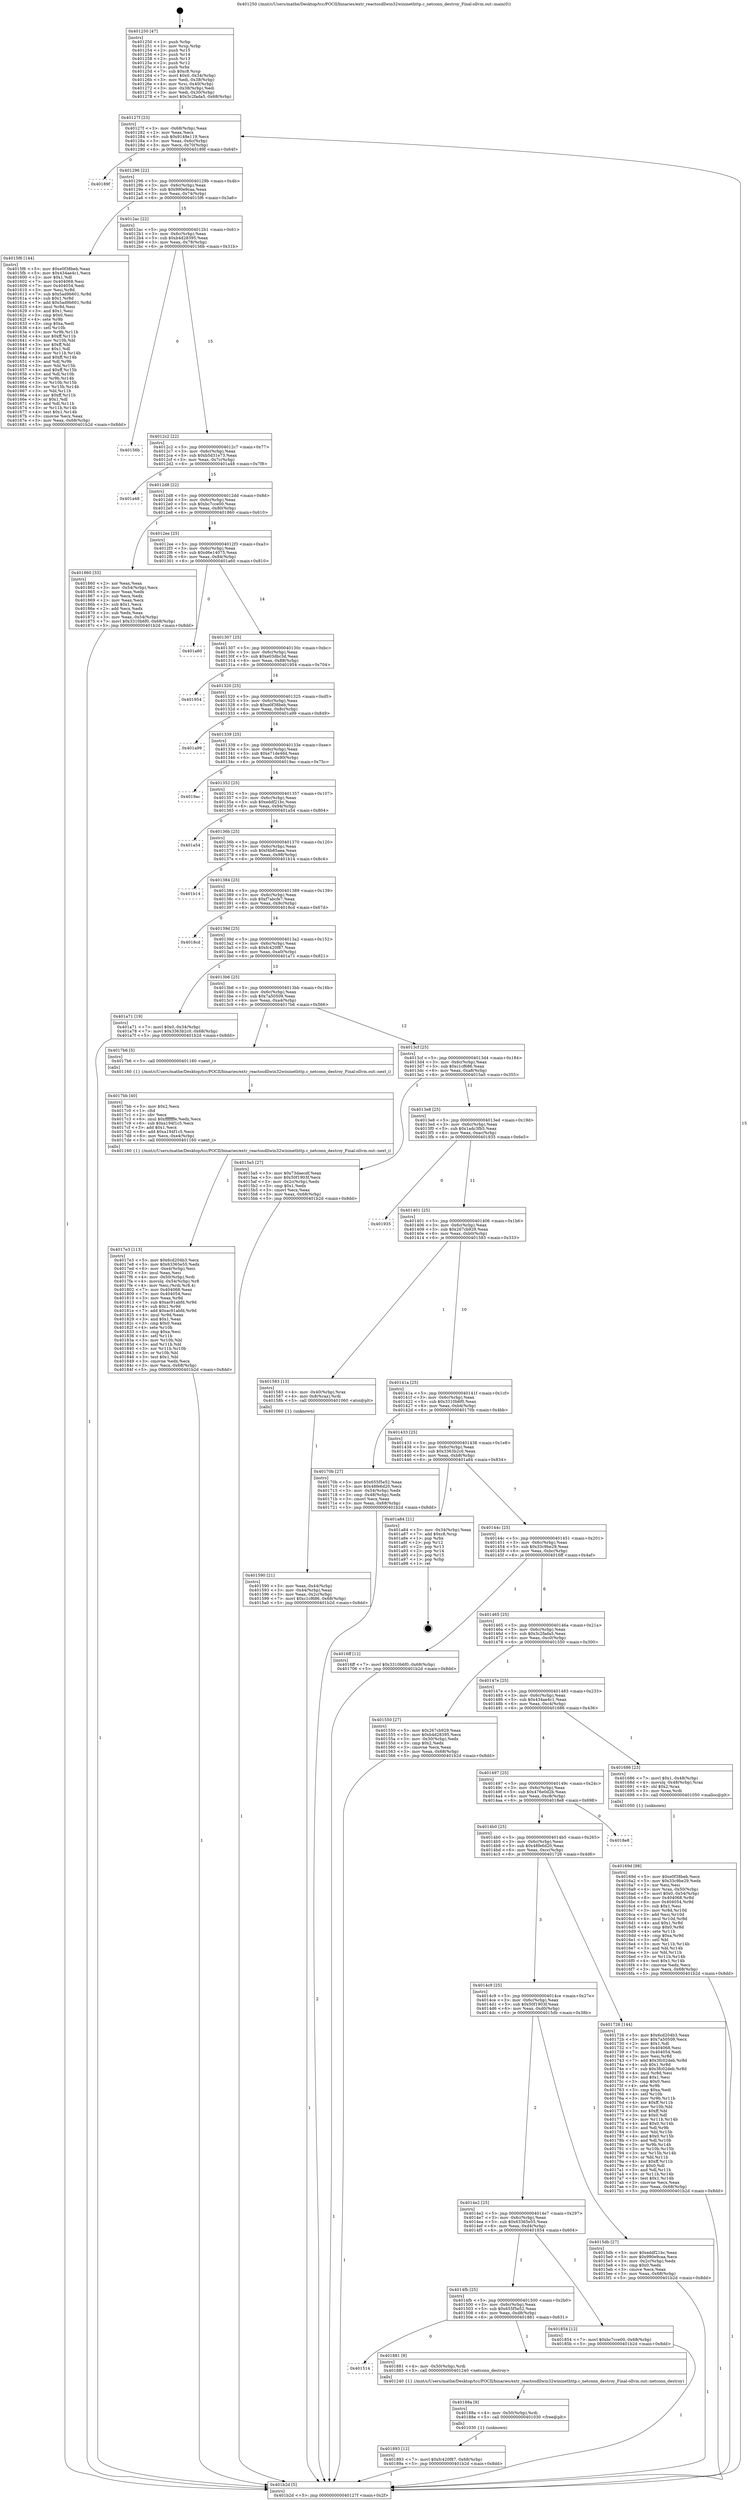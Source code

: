 digraph "0x401250" {
  label = "0x401250 (/mnt/c/Users/mathe/Desktop/tcc/POCII/binaries/extr_reactosdllwin32wininethttp.c_netconn_destroy_Final-ollvm.out::main(0))"
  labelloc = "t"
  node[shape=record]

  Entry [label="",width=0.3,height=0.3,shape=circle,fillcolor=black,style=filled]
  "0x40127f" [label="{
     0x40127f [23]\l
     | [instrs]\l
     &nbsp;&nbsp;0x40127f \<+3\>: mov -0x68(%rbp),%eax\l
     &nbsp;&nbsp;0x401282 \<+2\>: mov %eax,%ecx\l
     &nbsp;&nbsp;0x401284 \<+6\>: sub $0x9148e119,%ecx\l
     &nbsp;&nbsp;0x40128a \<+3\>: mov %eax,-0x6c(%rbp)\l
     &nbsp;&nbsp;0x40128d \<+3\>: mov %ecx,-0x70(%rbp)\l
     &nbsp;&nbsp;0x401290 \<+6\>: je 000000000040189f \<main+0x64f\>\l
  }"]
  "0x40189f" [label="{
     0x40189f\l
  }", style=dashed]
  "0x401296" [label="{
     0x401296 [22]\l
     | [instrs]\l
     &nbsp;&nbsp;0x401296 \<+5\>: jmp 000000000040129b \<main+0x4b\>\l
     &nbsp;&nbsp;0x40129b \<+3\>: mov -0x6c(%rbp),%eax\l
     &nbsp;&nbsp;0x40129e \<+5\>: sub $0x990e9caa,%eax\l
     &nbsp;&nbsp;0x4012a3 \<+3\>: mov %eax,-0x74(%rbp)\l
     &nbsp;&nbsp;0x4012a6 \<+6\>: je 00000000004015f6 \<main+0x3a6\>\l
  }"]
  Exit [label="",width=0.3,height=0.3,shape=circle,fillcolor=black,style=filled,peripheries=2]
  "0x4015f6" [label="{
     0x4015f6 [144]\l
     | [instrs]\l
     &nbsp;&nbsp;0x4015f6 \<+5\>: mov $0xe0f38beb,%eax\l
     &nbsp;&nbsp;0x4015fb \<+5\>: mov $0x434ae4c1,%ecx\l
     &nbsp;&nbsp;0x401600 \<+2\>: mov $0x1,%dl\l
     &nbsp;&nbsp;0x401602 \<+7\>: mov 0x404068,%esi\l
     &nbsp;&nbsp;0x401609 \<+7\>: mov 0x404054,%edi\l
     &nbsp;&nbsp;0x401610 \<+3\>: mov %esi,%r8d\l
     &nbsp;&nbsp;0x401613 \<+7\>: sub $0x5ad9b601,%r8d\l
     &nbsp;&nbsp;0x40161a \<+4\>: sub $0x1,%r8d\l
     &nbsp;&nbsp;0x40161e \<+7\>: add $0x5ad9b601,%r8d\l
     &nbsp;&nbsp;0x401625 \<+4\>: imul %r8d,%esi\l
     &nbsp;&nbsp;0x401629 \<+3\>: and $0x1,%esi\l
     &nbsp;&nbsp;0x40162c \<+3\>: cmp $0x0,%esi\l
     &nbsp;&nbsp;0x40162f \<+4\>: sete %r9b\l
     &nbsp;&nbsp;0x401633 \<+3\>: cmp $0xa,%edi\l
     &nbsp;&nbsp;0x401636 \<+4\>: setl %r10b\l
     &nbsp;&nbsp;0x40163a \<+3\>: mov %r9b,%r11b\l
     &nbsp;&nbsp;0x40163d \<+4\>: xor $0xff,%r11b\l
     &nbsp;&nbsp;0x401641 \<+3\>: mov %r10b,%bl\l
     &nbsp;&nbsp;0x401644 \<+3\>: xor $0xff,%bl\l
     &nbsp;&nbsp;0x401647 \<+3\>: xor $0x1,%dl\l
     &nbsp;&nbsp;0x40164a \<+3\>: mov %r11b,%r14b\l
     &nbsp;&nbsp;0x40164d \<+4\>: and $0xff,%r14b\l
     &nbsp;&nbsp;0x401651 \<+3\>: and %dl,%r9b\l
     &nbsp;&nbsp;0x401654 \<+3\>: mov %bl,%r15b\l
     &nbsp;&nbsp;0x401657 \<+4\>: and $0xff,%r15b\l
     &nbsp;&nbsp;0x40165b \<+3\>: and %dl,%r10b\l
     &nbsp;&nbsp;0x40165e \<+3\>: or %r9b,%r14b\l
     &nbsp;&nbsp;0x401661 \<+3\>: or %r10b,%r15b\l
     &nbsp;&nbsp;0x401664 \<+3\>: xor %r15b,%r14b\l
     &nbsp;&nbsp;0x401667 \<+3\>: or %bl,%r11b\l
     &nbsp;&nbsp;0x40166a \<+4\>: xor $0xff,%r11b\l
     &nbsp;&nbsp;0x40166e \<+3\>: or $0x1,%dl\l
     &nbsp;&nbsp;0x401671 \<+3\>: and %dl,%r11b\l
     &nbsp;&nbsp;0x401674 \<+3\>: or %r11b,%r14b\l
     &nbsp;&nbsp;0x401677 \<+4\>: test $0x1,%r14b\l
     &nbsp;&nbsp;0x40167b \<+3\>: cmovne %ecx,%eax\l
     &nbsp;&nbsp;0x40167e \<+3\>: mov %eax,-0x68(%rbp)\l
     &nbsp;&nbsp;0x401681 \<+5\>: jmp 0000000000401b2d \<main+0x8dd\>\l
  }"]
  "0x4012ac" [label="{
     0x4012ac [22]\l
     | [instrs]\l
     &nbsp;&nbsp;0x4012ac \<+5\>: jmp 00000000004012b1 \<main+0x61\>\l
     &nbsp;&nbsp;0x4012b1 \<+3\>: mov -0x6c(%rbp),%eax\l
     &nbsp;&nbsp;0x4012b4 \<+5\>: sub $0xb4d28395,%eax\l
     &nbsp;&nbsp;0x4012b9 \<+3\>: mov %eax,-0x78(%rbp)\l
     &nbsp;&nbsp;0x4012bc \<+6\>: je 000000000040156b \<main+0x31b\>\l
  }"]
  "0x401893" [label="{
     0x401893 [12]\l
     | [instrs]\l
     &nbsp;&nbsp;0x401893 \<+7\>: movl $0xfc420f87,-0x68(%rbp)\l
     &nbsp;&nbsp;0x40189a \<+5\>: jmp 0000000000401b2d \<main+0x8dd\>\l
  }"]
  "0x40156b" [label="{
     0x40156b\l
  }", style=dashed]
  "0x4012c2" [label="{
     0x4012c2 [22]\l
     | [instrs]\l
     &nbsp;&nbsp;0x4012c2 \<+5\>: jmp 00000000004012c7 \<main+0x77\>\l
     &nbsp;&nbsp;0x4012c7 \<+3\>: mov -0x6c(%rbp),%eax\l
     &nbsp;&nbsp;0x4012ca \<+5\>: sub $0xb5d31e73,%eax\l
     &nbsp;&nbsp;0x4012cf \<+3\>: mov %eax,-0x7c(%rbp)\l
     &nbsp;&nbsp;0x4012d2 \<+6\>: je 0000000000401a48 \<main+0x7f8\>\l
  }"]
  "0x40188a" [label="{
     0x40188a [9]\l
     | [instrs]\l
     &nbsp;&nbsp;0x40188a \<+4\>: mov -0x50(%rbp),%rdi\l
     &nbsp;&nbsp;0x40188e \<+5\>: call 0000000000401030 \<free@plt\>\l
     | [calls]\l
     &nbsp;&nbsp;0x401030 \{1\} (unknown)\l
  }"]
  "0x401a48" [label="{
     0x401a48\l
  }", style=dashed]
  "0x4012d8" [label="{
     0x4012d8 [22]\l
     | [instrs]\l
     &nbsp;&nbsp;0x4012d8 \<+5\>: jmp 00000000004012dd \<main+0x8d\>\l
     &nbsp;&nbsp;0x4012dd \<+3\>: mov -0x6c(%rbp),%eax\l
     &nbsp;&nbsp;0x4012e0 \<+5\>: sub $0xbc7cce00,%eax\l
     &nbsp;&nbsp;0x4012e5 \<+3\>: mov %eax,-0x80(%rbp)\l
     &nbsp;&nbsp;0x4012e8 \<+6\>: je 0000000000401860 \<main+0x610\>\l
  }"]
  "0x401514" [label="{
     0x401514\l
  }", style=dashed]
  "0x401860" [label="{
     0x401860 [33]\l
     | [instrs]\l
     &nbsp;&nbsp;0x401860 \<+2\>: xor %eax,%eax\l
     &nbsp;&nbsp;0x401862 \<+3\>: mov -0x54(%rbp),%ecx\l
     &nbsp;&nbsp;0x401865 \<+2\>: mov %eax,%edx\l
     &nbsp;&nbsp;0x401867 \<+2\>: sub %ecx,%edx\l
     &nbsp;&nbsp;0x401869 \<+2\>: mov %eax,%ecx\l
     &nbsp;&nbsp;0x40186b \<+3\>: sub $0x1,%ecx\l
     &nbsp;&nbsp;0x40186e \<+2\>: add %ecx,%edx\l
     &nbsp;&nbsp;0x401870 \<+2\>: sub %edx,%eax\l
     &nbsp;&nbsp;0x401872 \<+3\>: mov %eax,-0x54(%rbp)\l
     &nbsp;&nbsp;0x401875 \<+7\>: movl $0x3310b6f0,-0x68(%rbp)\l
     &nbsp;&nbsp;0x40187c \<+5\>: jmp 0000000000401b2d \<main+0x8dd\>\l
  }"]
  "0x4012ee" [label="{
     0x4012ee [25]\l
     | [instrs]\l
     &nbsp;&nbsp;0x4012ee \<+5\>: jmp 00000000004012f3 \<main+0xa3\>\l
     &nbsp;&nbsp;0x4012f3 \<+3\>: mov -0x6c(%rbp),%eax\l
     &nbsp;&nbsp;0x4012f6 \<+5\>: sub $0xd6e14075,%eax\l
     &nbsp;&nbsp;0x4012fb \<+6\>: mov %eax,-0x84(%rbp)\l
     &nbsp;&nbsp;0x401301 \<+6\>: je 0000000000401a60 \<main+0x810\>\l
  }"]
  "0x401881" [label="{
     0x401881 [9]\l
     | [instrs]\l
     &nbsp;&nbsp;0x401881 \<+4\>: mov -0x50(%rbp),%rdi\l
     &nbsp;&nbsp;0x401885 \<+5\>: call 0000000000401240 \<netconn_destroy\>\l
     | [calls]\l
     &nbsp;&nbsp;0x401240 \{1\} (/mnt/c/Users/mathe/Desktop/tcc/POCII/binaries/extr_reactosdllwin32wininethttp.c_netconn_destroy_Final-ollvm.out::netconn_destroy)\l
  }"]
  "0x401a60" [label="{
     0x401a60\l
  }", style=dashed]
  "0x401307" [label="{
     0x401307 [25]\l
     | [instrs]\l
     &nbsp;&nbsp;0x401307 \<+5\>: jmp 000000000040130c \<main+0xbc\>\l
     &nbsp;&nbsp;0x40130c \<+3\>: mov -0x6c(%rbp),%eax\l
     &nbsp;&nbsp;0x40130f \<+5\>: sub $0xe03dbc3d,%eax\l
     &nbsp;&nbsp;0x401314 \<+6\>: mov %eax,-0x88(%rbp)\l
     &nbsp;&nbsp;0x40131a \<+6\>: je 0000000000401954 \<main+0x704\>\l
  }"]
  "0x4014fb" [label="{
     0x4014fb [25]\l
     | [instrs]\l
     &nbsp;&nbsp;0x4014fb \<+5\>: jmp 0000000000401500 \<main+0x2b0\>\l
     &nbsp;&nbsp;0x401500 \<+3\>: mov -0x6c(%rbp),%eax\l
     &nbsp;&nbsp;0x401503 \<+5\>: sub $0x655f5e52,%eax\l
     &nbsp;&nbsp;0x401508 \<+6\>: mov %eax,-0xd8(%rbp)\l
     &nbsp;&nbsp;0x40150e \<+6\>: je 0000000000401881 \<main+0x631\>\l
  }"]
  "0x401954" [label="{
     0x401954\l
  }", style=dashed]
  "0x401320" [label="{
     0x401320 [25]\l
     | [instrs]\l
     &nbsp;&nbsp;0x401320 \<+5\>: jmp 0000000000401325 \<main+0xd5\>\l
     &nbsp;&nbsp;0x401325 \<+3\>: mov -0x6c(%rbp),%eax\l
     &nbsp;&nbsp;0x401328 \<+5\>: sub $0xe0f38beb,%eax\l
     &nbsp;&nbsp;0x40132d \<+6\>: mov %eax,-0x8c(%rbp)\l
     &nbsp;&nbsp;0x401333 \<+6\>: je 0000000000401a99 \<main+0x849\>\l
  }"]
  "0x401854" [label="{
     0x401854 [12]\l
     | [instrs]\l
     &nbsp;&nbsp;0x401854 \<+7\>: movl $0xbc7cce00,-0x68(%rbp)\l
     &nbsp;&nbsp;0x40185b \<+5\>: jmp 0000000000401b2d \<main+0x8dd\>\l
  }"]
  "0x401a99" [label="{
     0x401a99\l
  }", style=dashed]
  "0x401339" [label="{
     0x401339 [25]\l
     | [instrs]\l
     &nbsp;&nbsp;0x401339 \<+5\>: jmp 000000000040133e \<main+0xee\>\l
     &nbsp;&nbsp;0x40133e \<+3\>: mov -0x6c(%rbp),%eax\l
     &nbsp;&nbsp;0x401341 \<+5\>: sub $0xe71de46d,%eax\l
     &nbsp;&nbsp;0x401346 \<+6\>: mov %eax,-0x90(%rbp)\l
     &nbsp;&nbsp;0x40134c \<+6\>: je 00000000004019ac \<main+0x75c\>\l
  }"]
  "0x4017e3" [label="{
     0x4017e3 [113]\l
     | [instrs]\l
     &nbsp;&nbsp;0x4017e3 \<+5\>: mov $0x6cd204b3,%ecx\l
     &nbsp;&nbsp;0x4017e8 \<+5\>: mov $0x63365e55,%edx\l
     &nbsp;&nbsp;0x4017ed \<+6\>: mov -0xe4(%rbp),%esi\l
     &nbsp;&nbsp;0x4017f3 \<+3\>: imul %eax,%esi\l
     &nbsp;&nbsp;0x4017f6 \<+4\>: mov -0x50(%rbp),%rdi\l
     &nbsp;&nbsp;0x4017fa \<+4\>: movslq -0x54(%rbp),%r8\l
     &nbsp;&nbsp;0x4017fe \<+4\>: mov %esi,(%rdi,%r8,4)\l
     &nbsp;&nbsp;0x401802 \<+7\>: mov 0x404068,%eax\l
     &nbsp;&nbsp;0x401809 \<+7\>: mov 0x404054,%esi\l
     &nbsp;&nbsp;0x401810 \<+3\>: mov %eax,%r9d\l
     &nbsp;&nbsp;0x401813 \<+7\>: sub $0xac91abfd,%r9d\l
     &nbsp;&nbsp;0x40181a \<+4\>: sub $0x1,%r9d\l
     &nbsp;&nbsp;0x40181e \<+7\>: add $0xac91abfd,%r9d\l
     &nbsp;&nbsp;0x401825 \<+4\>: imul %r9d,%eax\l
     &nbsp;&nbsp;0x401829 \<+3\>: and $0x1,%eax\l
     &nbsp;&nbsp;0x40182c \<+3\>: cmp $0x0,%eax\l
     &nbsp;&nbsp;0x40182f \<+4\>: sete %r10b\l
     &nbsp;&nbsp;0x401833 \<+3\>: cmp $0xa,%esi\l
     &nbsp;&nbsp;0x401836 \<+4\>: setl %r11b\l
     &nbsp;&nbsp;0x40183a \<+3\>: mov %r10b,%bl\l
     &nbsp;&nbsp;0x40183d \<+3\>: and %r11b,%bl\l
     &nbsp;&nbsp;0x401840 \<+3\>: xor %r11b,%r10b\l
     &nbsp;&nbsp;0x401843 \<+3\>: or %r10b,%bl\l
     &nbsp;&nbsp;0x401846 \<+3\>: test $0x1,%bl\l
     &nbsp;&nbsp;0x401849 \<+3\>: cmovne %edx,%ecx\l
     &nbsp;&nbsp;0x40184c \<+3\>: mov %ecx,-0x68(%rbp)\l
     &nbsp;&nbsp;0x40184f \<+5\>: jmp 0000000000401b2d \<main+0x8dd\>\l
  }"]
  "0x4019ac" [label="{
     0x4019ac\l
  }", style=dashed]
  "0x401352" [label="{
     0x401352 [25]\l
     | [instrs]\l
     &nbsp;&nbsp;0x401352 \<+5\>: jmp 0000000000401357 \<main+0x107\>\l
     &nbsp;&nbsp;0x401357 \<+3\>: mov -0x6c(%rbp),%eax\l
     &nbsp;&nbsp;0x40135a \<+5\>: sub $0xeddf21bc,%eax\l
     &nbsp;&nbsp;0x40135f \<+6\>: mov %eax,-0x94(%rbp)\l
     &nbsp;&nbsp;0x401365 \<+6\>: je 0000000000401a54 \<main+0x804\>\l
  }"]
  "0x4017bb" [label="{
     0x4017bb [40]\l
     | [instrs]\l
     &nbsp;&nbsp;0x4017bb \<+5\>: mov $0x2,%ecx\l
     &nbsp;&nbsp;0x4017c0 \<+1\>: cltd\l
     &nbsp;&nbsp;0x4017c1 \<+2\>: idiv %ecx\l
     &nbsp;&nbsp;0x4017c3 \<+6\>: imul $0xfffffffe,%edx,%ecx\l
     &nbsp;&nbsp;0x4017c9 \<+6\>: sub $0xa194f1c5,%ecx\l
     &nbsp;&nbsp;0x4017cf \<+3\>: add $0x1,%ecx\l
     &nbsp;&nbsp;0x4017d2 \<+6\>: add $0xa194f1c5,%ecx\l
     &nbsp;&nbsp;0x4017d8 \<+6\>: mov %ecx,-0xe4(%rbp)\l
     &nbsp;&nbsp;0x4017de \<+5\>: call 0000000000401160 \<next_i\>\l
     | [calls]\l
     &nbsp;&nbsp;0x401160 \{1\} (/mnt/c/Users/mathe/Desktop/tcc/POCII/binaries/extr_reactosdllwin32wininethttp.c_netconn_destroy_Final-ollvm.out::next_i)\l
  }"]
  "0x401a54" [label="{
     0x401a54\l
  }", style=dashed]
  "0x40136b" [label="{
     0x40136b [25]\l
     | [instrs]\l
     &nbsp;&nbsp;0x40136b \<+5\>: jmp 0000000000401370 \<main+0x120\>\l
     &nbsp;&nbsp;0x401370 \<+3\>: mov -0x6c(%rbp),%eax\l
     &nbsp;&nbsp;0x401373 \<+5\>: sub $0xf4b85aea,%eax\l
     &nbsp;&nbsp;0x401378 \<+6\>: mov %eax,-0x98(%rbp)\l
     &nbsp;&nbsp;0x40137e \<+6\>: je 0000000000401b14 \<main+0x8c4\>\l
  }"]
  "0x40169d" [label="{
     0x40169d [98]\l
     | [instrs]\l
     &nbsp;&nbsp;0x40169d \<+5\>: mov $0xe0f38beb,%ecx\l
     &nbsp;&nbsp;0x4016a2 \<+5\>: mov $0x33c9be29,%edx\l
     &nbsp;&nbsp;0x4016a7 \<+2\>: xor %esi,%esi\l
     &nbsp;&nbsp;0x4016a9 \<+4\>: mov %rax,-0x50(%rbp)\l
     &nbsp;&nbsp;0x4016ad \<+7\>: movl $0x0,-0x54(%rbp)\l
     &nbsp;&nbsp;0x4016b4 \<+8\>: mov 0x404068,%r8d\l
     &nbsp;&nbsp;0x4016bc \<+8\>: mov 0x404054,%r9d\l
     &nbsp;&nbsp;0x4016c4 \<+3\>: sub $0x1,%esi\l
     &nbsp;&nbsp;0x4016c7 \<+3\>: mov %r8d,%r10d\l
     &nbsp;&nbsp;0x4016ca \<+3\>: add %esi,%r10d\l
     &nbsp;&nbsp;0x4016cd \<+4\>: imul %r10d,%r8d\l
     &nbsp;&nbsp;0x4016d1 \<+4\>: and $0x1,%r8d\l
     &nbsp;&nbsp;0x4016d5 \<+4\>: cmp $0x0,%r8d\l
     &nbsp;&nbsp;0x4016d9 \<+4\>: sete %r11b\l
     &nbsp;&nbsp;0x4016dd \<+4\>: cmp $0xa,%r9d\l
     &nbsp;&nbsp;0x4016e1 \<+3\>: setl %bl\l
     &nbsp;&nbsp;0x4016e4 \<+3\>: mov %r11b,%r14b\l
     &nbsp;&nbsp;0x4016e7 \<+3\>: and %bl,%r14b\l
     &nbsp;&nbsp;0x4016ea \<+3\>: xor %bl,%r11b\l
     &nbsp;&nbsp;0x4016ed \<+3\>: or %r11b,%r14b\l
     &nbsp;&nbsp;0x4016f0 \<+4\>: test $0x1,%r14b\l
     &nbsp;&nbsp;0x4016f4 \<+3\>: cmovne %edx,%ecx\l
     &nbsp;&nbsp;0x4016f7 \<+3\>: mov %ecx,-0x68(%rbp)\l
     &nbsp;&nbsp;0x4016fa \<+5\>: jmp 0000000000401b2d \<main+0x8dd\>\l
  }"]
  "0x401b14" [label="{
     0x401b14\l
  }", style=dashed]
  "0x401384" [label="{
     0x401384 [25]\l
     | [instrs]\l
     &nbsp;&nbsp;0x401384 \<+5\>: jmp 0000000000401389 \<main+0x139\>\l
     &nbsp;&nbsp;0x401389 \<+3\>: mov -0x6c(%rbp),%eax\l
     &nbsp;&nbsp;0x40138c \<+5\>: sub $0xf7abcfe7,%eax\l
     &nbsp;&nbsp;0x401391 \<+6\>: mov %eax,-0x9c(%rbp)\l
     &nbsp;&nbsp;0x401397 \<+6\>: je 00000000004018cd \<main+0x67d\>\l
  }"]
  "0x4014e2" [label="{
     0x4014e2 [25]\l
     | [instrs]\l
     &nbsp;&nbsp;0x4014e2 \<+5\>: jmp 00000000004014e7 \<main+0x297\>\l
     &nbsp;&nbsp;0x4014e7 \<+3\>: mov -0x6c(%rbp),%eax\l
     &nbsp;&nbsp;0x4014ea \<+5\>: sub $0x63365e55,%eax\l
     &nbsp;&nbsp;0x4014ef \<+6\>: mov %eax,-0xd4(%rbp)\l
     &nbsp;&nbsp;0x4014f5 \<+6\>: je 0000000000401854 \<main+0x604\>\l
  }"]
  "0x4018cd" [label="{
     0x4018cd\l
  }", style=dashed]
  "0x40139d" [label="{
     0x40139d [25]\l
     | [instrs]\l
     &nbsp;&nbsp;0x40139d \<+5\>: jmp 00000000004013a2 \<main+0x152\>\l
     &nbsp;&nbsp;0x4013a2 \<+3\>: mov -0x6c(%rbp),%eax\l
     &nbsp;&nbsp;0x4013a5 \<+5\>: sub $0xfc420f87,%eax\l
     &nbsp;&nbsp;0x4013aa \<+6\>: mov %eax,-0xa0(%rbp)\l
     &nbsp;&nbsp;0x4013b0 \<+6\>: je 0000000000401a71 \<main+0x821\>\l
  }"]
  "0x4015db" [label="{
     0x4015db [27]\l
     | [instrs]\l
     &nbsp;&nbsp;0x4015db \<+5\>: mov $0xeddf21bc,%eax\l
     &nbsp;&nbsp;0x4015e0 \<+5\>: mov $0x990e9caa,%ecx\l
     &nbsp;&nbsp;0x4015e5 \<+3\>: mov -0x2c(%rbp),%edx\l
     &nbsp;&nbsp;0x4015e8 \<+3\>: cmp $0x0,%edx\l
     &nbsp;&nbsp;0x4015eb \<+3\>: cmove %ecx,%eax\l
     &nbsp;&nbsp;0x4015ee \<+3\>: mov %eax,-0x68(%rbp)\l
     &nbsp;&nbsp;0x4015f1 \<+5\>: jmp 0000000000401b2d \<main+0x8dd\>\l
  }"]
  "0x401a71" [label="{
     0x401a71 [19]\l
     | [instrs]\l
     &nbsp;&nbsp;0x401a71 \<+7\>: movl $0x0,-0x34(%rbp)\l
     &nbsp;&nbsp;0x401a78 \<+7\>: movl $0x3363b2c0,-0x68(%rbp)\l
     &nbsp;&nbsp;0x401a7f \<+5\>: jmp 0000000000401b2d \<main+0x8dd\>\l
  }"]
  "0x4013b6" [label="{
     0x4013b6 [25]\l
     | [instrs]\l
     &nbsp;&nbsp;0x4013b6 \<+5\>: jmp 00000000004013bb \<main+0x16b\>\l
     &nbsp;&nbsp;0x4013bb \<+3\>: mov -0x6c(%rbp),%eax\l
     &nbsp;&nbsp;0x4013be \<+5\>: sub $0x7a50509,%eax\l
     &nbsp;&nbsp;0x4013c3 \<+6\>: mov %eax,-0xa4(%rbp)\l
     &nbsp;&nbsp;0x4013c9 \<+6\>: je 00000000004017b6 \<main+0x566\>\l
  }"]
  "0x4014c9" [label="{
     0x4014c9 [25]\l
     | [instrs]\l
     &nbsp;&nbsp;0x4014c9 \<+5\>: jmp 00000000004014ce \<main+0x27e\>\l
     &nbsp;&nbsp;0x4014ce \<+3\>: mov -0x6c(%rbp),%eax\l
     &nbsp;&nbsp;0x4014d1 \<+5\>: sub $0x50f1903f,%eax\l
     &nbsp;&nbsp;0x4014d6 \<+6\>: mov %eax,-0xd0(%rbp)\l
     &nbsp;&nbsp;0x4014dc \<+6\>: je 00000000004015db \<main+0x38b\>\l
  }"]
  "0x4017b6" [label="{
     0x4017b6 [5]\l
     | [instrs]\l
     &nbsp;&nbsp;0x4017b6 \<+5\>: call 0000000000401160 \<next_i\>\l
     | [calls]\l
     &nbsp;&nbsp;0x401160 \{1\} (/mnt/c/Users/mathe/Desktop/tcc/POCII/binaries/extr_reactosdllwin32wininethttp.c_netconn_destroy_Final-ollvm.out::next_i)\l
  }"]
  "0x4013cf" [label="{
     0x4013cf [25]\l
     | [instrs]\l
     &nbsp;&nbsp;0x4013cf \<+5\>: jmp 00000000004013d4 \<main+0x184\>\l
     &nbsp;&nbsp;0x4013d4 \<+3\>: mov -0x6c(%rbp),%eax\l
     &nbsp;&nbsp;0x4013d7 \<+5\>: sub $0xc1cf686,%eax\l
     &nbsp;&nbsp;0x4013dc \<+6\>: mov %eax,-0xa8(%rbp)\l
     &nbsp;&nbsp;0x4013e2 \<+6\>: je 00000000004015a5 \<main+0x355\>\l
  }"]
  "0x401726" [label="{
     0x401726 [144]\l
     | [instrs]\l
     &nbsp;&nbsp;0x401726 \<+5\>: mov $0x6cd204b3,%eax\l
     &nbsp;&nbsp;0x40172b \<+5\>: mov $0x7a50509,%ecx\l
     &nbsp;&nbsp;0x401730 \<+2\>: mov $0x1,%dl\l
     &nbsp;&nbsp;0x401732 \<+7\>: mov 0x404068,%esi\l
     &nbsp;&nbsp;0x401739 \<+7\>: mov 0x404054,%edi\l
     &nbsp;&nbsp;0x401740 \<+3\>: mov %esi,%r8d\l
     &nbsp;&nbsp;0x401743 \<+7\>: add $0x3fc02deb,%r8d\l
     &nbsp;&nbsp;0x40174a \<+4\>: sub $0x1,%r8d\l
     &nbsp;&nbsp;0x40174e \<+7\>: sub $0x3fc02deb,%r8d\l
     &nbsp;&nbsp;0x401755 \<+4\>: imul %r8d,%esi\l
     &nbsp;&nbsp;0x401759 \<+3\>: and $0x1,%esi\l
     &nbsp;&nbsp;0x40175c \<+3\>: cmp $0x0,%esi\l
     &nbsp;&nbsp;0x40175f \<+4\>: sete %r9b\l
     &nbsp;&nbsp;0x401763 \<+3\>: cmp $0xa,%edi\l
     &nbsp;&nbsp;0x401766 \<+4\>: setl %r10b\l
     &nbsp;&nbsp;0x40176a \<+3\>: mov %r9b,%r11b\l
     &nbsp;&nbsp;0x40176d \<+4\>: xor $0xff,%r11b\l
     &nbsp;&nbsp;0x401771 \<+3\>: mov %r10b,%bl\l
     &nbsp;&nbsp;0x401774 \<+3\>: xor $0xff,%bl\l
     &nbsp;&nbsp;0x401777 \<+3\>: xor $0x0,%dl\l
     &nbsp;&nbsp;0x40177a \<+3\>: mov %r11b,%r14b\l
     &nbsp;&nbsp;0x40177d \<+4\>: and $0x0,%r14b\l
     &nbsp;&nbsp;0x401781 \<+3\>: and %dl,%r9b\l
     &nbsp;&nbsp;0x401784 \<+3\>: mov %bl,%r15b\l
     &nbsp;&nbsp;0x401787 \<+4\>: and $0x0,%r15b\l
     &nbsp;&nbsp;0x40178b \<+3\>: and %dl,%r10b\l
     &nbsp;&nbsp;0x40178e \<+3\>: or %r9b,%r14b\l
     &nbsp;&nbsp;0x401791 \<+3\>: or %r10b,%r15b\l
     &nbsp;&nbsp;0x401794 \<+3\>: xor %r15b,%r14b\l
     &nbsp;&nbsp;0x401797 \<+3\>: or %bl,%r11b\l
     &nbsp;&nbsp;0x40179a \<+4\>: xor $0xff,%r11b\l
     &nbsp;&nbsp;0x40179e \<+3\>: or $0x0,%dl\l
     &nbsp;&nbsp;0x4017a1 \<+3\>: and %dl,%r11b\l
     &nbsp;&nbsp;0x4017a4 \<+3\>: or %r11b,%r14b\l
     &nbsp;&nbsp;0x4017a7 \<+4\>: test $0x1,%r14b\l
     &nbsp;&nbsp;0x4017ab \<+3\>: cmovne %ecx,%eax\l
     &nbsp;&nbsp;0x4017ae \<+3\>: mov %eax,-0x68(%rbp)\l
     &nbsp;&nbsp;0x4017b1 \<+5\>: jmp 0000000000401b2d \<main+0x8dd\>\l
  }"]
  "0x4015a5" [label="{
     0x4015a5 [27]\l
     | [instrs]\l
     &nbsp;&nbsp;0x4015a5 \<+5\>: mov $0x73daecdf,%eax\l
     &nbsp;&nbsp;0x4015aa \<+5\>: mov $0x50f1903f,%ecx\l
     &nbsp;&nbsp;0x4015af \<+3\>: mov -0x2c(%rbp),%edx\l
     &nbsp;&nbsp;0x4015b2 \<+3\>: cmp $0x1,%edx\l
     &nbsp;&nbsp;0x4015b5 \<+3\>: cmovl %ecx,%eax\l
     &nbsp;&nbsp;0x4015b8 \<+3\>: mov %eax,-0x68(%rbp)\l
     &nbsp;&nbsp;0x4015bb \<+5\>: jmp 0000000000401b2d \<main+0x8dd\>\l
  }"]
  "0x4013e8" [label="{
     0x4013e8 [25]\l
     | [instrs]\l
     &nbsp;&nbsp;0x4013e8 \<+5\>: jmp 00000000004013ed \<main+0x19d\>\l
     &nbsp;&nbsp;0x4013ed \<+3\>: mov -0x6c(%rbp),%eax\l
     &nbsp;&nbsp;0x4013f0 \<+5\>: sub $0x1adc3fb5,%eax\l
     &nbsp;&nbsp;0x4013f5 \<+6\>: mov %eax,-0xac(%rbp)\l
     &nbsp;&nbsp;0x4013fb \<+6\>: je 0000000000401935 \<main+0x6e5\>\l
  }"]
  "0x4014b0" [label="{
     0x4014b0 [25]\l
     | [instrs]\l
     &nbsp;&nbsp;0x4014b0 \<+5\>: jmp 00000000004014b5 \<main+0x265\>\l
     &nbsp;&nbsp;0x4014b5 \<+3\>: mov -0x6c(%rbp),%eax\l
     &nbsp;&nbsp;0x4014b8 \<+5\>: sub $0x48fe6d20,%eax\l
     &nbsp;&nbsp;0x4014bd \<+6\>: mov %eax,-0xcc(%rbp)\l
     &nbsp;&nbsp;0x4014c3 \<+6\>: je 0000000000401726 \<main+0x4d6\>\l
  }"]
  "0x401935" [label="{
     0x401935\l
  }", style=dashed]
  "0x401401" [label="{
     0x401401 [25]\l
     | [instrs]\l
     &nbsp;&nbsp;0x401401 \<+5\>: jmp 0000000000401406 \<main+0x1b6\>\l
     &nbsp;&nbsp;0x401406 \<+3\>: mov -0x6c(%rbp),%eax\l
     &nbsp;&nbsp;0x401409 \<+5\>: sub $0x267cb929,%eax\l
     &nbsp;&nbsp;0x40140e \<+6\>: mov %eax,-0xb0(%rbp)\l
     &nbsp;&nbsp;0x401414 \<+6\>: je 0000000000401583 \<main+0x333\>\l
  }"]
  "0x4018e8" [label="{
     0x4018e8\l
  }", style=dashed]
  "0x401583" [label="{
     0x401583 [13]\l
     | [instrs]\l
     &nbsp;&nbsp;0x401583 \<+4\>: mov -0x40(%rbp),%rax\l
     &nbsp;&nbsp;0x401587 \<+4\>: mov 0x8(%rax),%rdi\l
     &nbsp;&nbsp;0x40158b \<+5\>: call 0000000000401060 \<atoi@plt\>\l
     | [calls]\l
     &nbsp;&nbsp;0x401060 \{1\} (unknown)\l
  }"]
  "0x40141a" [label="{
     0x40141a [25]\l
     | [instrs]\l
     &nbsp;&nbsp;0x40141a \<+5\>: jmp 000000000040141f \<main+0x1cf\>\l
     &nbsp;&nbsp;0x40141f \<+3\>: mov -0x6c(%rbp),%eax\l
     &nbsp;&nbsp;0x401422 \<+5\>: sub $0x3310b6f0,%eax\l
     &nbsp;&nbsp;0x401427 \<+6\>: mov %eax,-0xb4(%rbp)\l
     &nbsp;&nbsp;0x40142d \<+6\>: je 000000000040170b \<main+0x4bb\>\l
  }"]
  "0x401497" [label="{
     0x401497 [25]\l
     | [instrs]\l
     &nbsp;&nbsp;0x401497 \<+5\>: jmp 000000000040149c \<main+0x24c\>\l
     &nbsp;&nbsp;0x40149c \<+3\>: mov -0x6c(%rbp),%eax\l
     &nbsp;&nbsp;0x40149f \<+5\>: sub $0x476e0d2b,%eax\l
     &nbsp;&nbsp;0x4014a4 \<+6\>: mov %eax,-0xc8(%rbp)\l
     &nbsp;&nbsp;0x4014aa \<+6\>: je 00000000004018e8 \<main+0x698\>\l
  }"]
  "0x40170b" [label="{
     0x40170b [27]\l
     | [instrs]\l
     &nbsp;&nbsp;0x40170b \<+5\>: mov $0x655f5e52,%eax\l
     &nbsp;&nbsp;0x401710 \<+5\>: mov $0x48fe6d20,%ecx\l
     &nbsp;&nbsp;0x401715 \<+3\>: mov -0x54(%rbp),%edx\l
     &nbsp;&nbsp;0x401718 \<+3\>: cmp -0x48(%rbp),%edx\l
     &nbsp;&nbsp;0x40171b \<+3\>: cmovl %ecx,%eax\l
     &nbsp;&nbsp;0x40171e \<+3\>: mov %eax,-0x68(%rbp)\l
     &nbsp;&nbsp;0x401721 \<+5\>: jmp 0000000000401b2d \<main+0x8dd\>\l
  }"]
  "0x401433" [label="{
     0x401433 [25]\l
     | [instrs]\l
     &nbsp;&nbsp;0x401433 \<+5\>: jmp 0000000000401438 \<main+0x1e8\>\l
     &nbsp;&nbsp;0x401438 \<+3\>: mov -0x6c(%rbp),%eax\l
     &nbsp;&nbsp;0x40143b \<+5\>: sub $0x3363b2c0,%eax\l
     &nbsp;&nbsp;0x401440 \<+6\>: mov %eax,-0xb8(%rbp)\l
     &nbsp;&nbsp;0x401446 \<+6\>: je 0000000000401a84 \<main+0x834\>\l
  }"]
  "0x401686" [label="{
     0x401686 [23]\l
     | [instrs]\l
     &nbsp;&nbsp;0x401686 \<+7\>: movl $0x1,-0x48(%rbp)\l
     &nbsp;&nbsp;0x40168d \<+4\>: movslq -0x48(%rbp),%rax\l
     &nbsp;&nbsp;0x401691 \<+4\>: shl $0x2,%rax\l
     &nbsp;&nbsp;0x401695 \<+3\>: mov %rax,%rdi\l
     &nbsp;&nbsp;0x401698 \<+5\>: call 0000000000401050 \<malloc@plt\>\l
     | [calls]\l
     &nbsp;&nbsp;0x401050 \{1\} (unknown)\l
  }"]
  "0x401a84" [label="{
     0x401a84 [21]\l
     | [instrs]\l
     &nbsp;&nbsp;0x401a84 \<+3\>: mov -0x34(%rbp),%eax\l
     &nbsp;&nbsp;0x401a87 \<+7\>: add $0xc8,%rsp\l
     &nbsp;&nbsp;0x401a8e \<+1\>: pop %rbx\l
     &nbsp;&nbsp;0x401a8f \<+2\>: pop %r12\l
     &nbsp;&nbsp;0x401a91 \<+2\>: pop %r13\l
     &nbsp;&nbsp;0x401a93 \<+2\>: pop %r14\l
     &nbsp;&nbsp;0x401a95 \<+2\>: pop %r15\l
     &nbsp;&nbsp;0x401a97 \<+1\>: pop %rbp\l
     &nbsp;&nbsp;0x401a98 \<+1\>: ret\l
  }"]
  "0x40144c" [label="{
     0x40144c [25]\l
     | [instrs]\l
     &nbsp;&nbsp;0x40144c \<+5\>: jmp 0000000000401451 \<main+0x201\>\l
     &nbsp;&nbsp;0x401451 \<+3\>: mov -0x6c(%rbp),%eax\l
     &nbsp;&nbsp;0x401454 \<+5\>: sub $0x33c9be29,%eax\l
     &nbsp;&nbsp;0x401459 \<+6\>: mov %eax,-0xbc(%rbp)\l
     &nbsp;&nbsp;0x40145f \<+6\>: je 00000000004016ff \<main+0x4af\>\l
  }"]
  "0x401590" [label="{
     0x401590 [21]\l
     | [instrs]\l
     &nbsp;&nbsp;0x401590 \<+3\>: mov %eax,-0x44(%rbp)\l
     &nbsp;&nbsp;0x401593 \<+3\>: mov -0x44(%rbp),%eax\l
     &nbsp;&nbsp;0x401596 \<+3\>: mov %eax,-0x2c(%rbp)\l
     &nbsp;&nbsp;0x401599 \<+7\>: movl $0xc1cf686,-0x68(%rbp)\l
     &nbsp;&nbsp;0x4015a0 \<+5\>: jmp 0000000000401b2d \<main+0x8dd\>\l
  }"]
  "0x4016ff" [label="{
     0x4016ff [12]\l
     | [instrs]\l
     &nbsp;&nbsp;0x4016ff \<+7\>: movl $0x3310b6f0,-0x68(%rbp)\l
     &nbsp;&nbsp;0x401706 \<+5\>: jmp 0000000000401b2d \<main+0x8dd\>\l
  }"]
  "0x401465" [label="{
     0x401465 [25]\l
     | [instrs]\l
     &nbsp;&nbsp;0x401465 \<+5\>: jmp 000000000040146a \<main+0x21a\>\l
     &nbsp;&nbsp;0x40146a \<+3\>: mov -0x6c(%rbp),%eax\l
     &nbsp;&nbsp;0x40146d \<+5\>: sub $0x3c2fada5,%eax\l
     &nbsp;&nbsp;0x401472 \<+6\>: mov %eax,-0xc0(%rbp)\l
     &nbsp;&nbsp;0x401478 \<+6\>: je 0000000000401550 \<main+0x300\>\l
  }"]
  "0x401250" [label="{
     0x401250 [47]\l
     | [instrs]\l
     &nbsp;&nbsp;0x401250 \<+1\>: push %rbp\l
     &nbsp;&nbsp;0x401251 \<+3\>: mov %rsp,%rbp\l
     &nbsp;&nbsp;0x401254 \<+2\>: push %r15\l
     &nbsp;&nbsp;0x401256 \<+2\>: push %r14\l
     &nbsp;&nbsp;0x401258 \<+2\>: push %r13\l
     &nbsp;&nbsp;0x40125a \<+2\>: push %r12\l
     &nbsp;&nbsp;0x40125c \<+1\>: push %rbx\l
     &nbsp;&nbsp;0x40125d \<+7\>: sub $0xc8,%rsp\l
     &nbsp;&nbsp;0x401264 \<+7\>: movl $0x0,-0x34(%rbp)\l
     &nbsp;&nbsp;0x40126b \<+3\>: mov %edi,-0x38(%rbp)\l
     &nbsp;&nbsp;0x40126e \<+4\>: mov %rsi,-0x40(%rbp)\l
     &nbsp;&nbsp;0x401272 \<+3\>: mov -0x38(%rbp),%edi\l
     &nbsp;&nbsp;0x401275 \<+3\>: mov %edi,-0x30(%rbp)\l
     &nbsp;&nbsp;0x401278 \<+7\>: movl $0x3c2fada5,-0x68(%rbp)\l
  }"]
  "0x401550" [label="{
     0x401550 [27]\l
     | [instrs]\l
     &nbsp;&nbsp;0x401550 \<+5\>: mov $0x267cb929,%eax\l
     &nbsp;&nbsp;0x401555 \<+5\>: mov $0xb4d28395,%ecx\l
     &nbsp;&nbsp;0x40155a \<+3\>: mov -0x30(%rbp),%edx\l
     &nbsp;&nbsp;0x40155d \<+3\>: cmp $0x2,%edx\l
     &nbsp;&nbsp;0x401560 \<+3\>: cmovne %ecx,%eax\l
     &nbsp;&nbsp;0x401563 \<+3\>: mov %eax,-0x68(%rbp)\l
     &nbsp;&nbsp;0x401566 \<+5\>: jmp 0000000000401b2d \<main+0x8dd\>\l
  }"]
  "0x40147e" [label="{
     0x40147e [25]\l
     | [instrs]\l
     &nbsp;&nbsp;0x40147e \<+5\>: jmp 0000000000401483 \<main+0x233\>\l
     &nbsp;&nbsp;0x401483 \<+3\>: mov -0x6c(%rbp),%eax\l
     &nbsp;&nbsp;0x401486 \<+5\>: sub $0x434ae4c1,%eax\l
     &nbsp;&nbsp;0x40148b \<+6\>: mov %eax,-0xc4(%rbp)\l
     &nbsp;&nbsp;0x401491 \<+6\>: je 0000000000401686 \<main+0x436\>\l
  }"]
  "0x401b2d" [label="{
     0x401b2d [5]\l
     | [instrs]\l
     &nbsp;&nbsp;0x401b2d \<+5\>: jmp 000000000040127f \<main+0x2f\>\l
  }"]
  Entry -> "0x401250" [label=" 1"]
  "0x40127f" -> "0x40189f" [label=" 0"]
  "0x40127f" -> "0x401296" [label=" 16"]
  "0x401a84" -> Exit [label=" 1"]
  "0x401296" -> "0x4015f6" [label=" 1"]
  "0x401296" -> "0x4012ac" [label=" 15"]
  "0x401a71" -> "0x401b2d" [label=" 1"]
  "0x4012ac" -> "0x40156b" [label=" 0"]
  "0x4012ac" -> "0x4012c2" [label=" 15"]
  "0x401893" -> "0x401b2d" [label=" 1"]
  "0x4012c2" -> "0x401a48" [label=" 0"]
  "0x4012c2" -> "0x4012d8" [label=" 15"]
  "0x40188a" -> "0x401893" [label=" 1"]
  "0x4012d8" -> "0x401860" [label=" 1"]
  "0x4012d8" -> "0x4012ee" [label=" 14"]
  "0x401881" -> "0x40188a" [label=" 1"]
  "0x4012ee" -> "0x401a60" [label=" 0"]
  "0x4012ee" -> "0x401307" [label=" 14"]
  "0x4014fb" -> "0x401514" [label=" 0"]
  "0x401307" -> "0x401954" [label=" 0"]
  "0x401307" -> "0x401320" [label=" 14"]
  "0x4014fb" -> "0x401881" [label=" 1"]
  "0x401320" -> "0x401a99" [label=" 0"]
  "0x401320" -> "0x401339" [label=" 14"]
  "0x401860" -> "0x401b2d" [label=" 1"]
  "0x401339" -> "0x4019ac" [label=" 0"]
  "0x401339" -> "0x401352" [label=" 14"]
  "0x4014e2" -> "0x4014fb" [label=" 1"]
  "0x401352" -> "0x401a54" [label=" 0"]
  "0x401352" -> "0x40136b" [label=" 14"]
  "0x4014e2" -> "0x401854" [label=" 1"]
  "0x40136b" -> "0x401b14" [label=" 0"]
  "0x40136b" -> "0x401384" [label=" 14"]
  "0x401854" -> "0x401b2d" [label=" 1"]
  "0x401384" -> "0x4018cd" [label=" 0"]
  "0x401384" -> "0x40139d" [label=" 14"]
  "0x4017e3" -> "0x401b2d" [label=" 1"]
  "0x40139d" -> "0x401a71" [label=" 1"]
  "0x40139d" -> "0x4013b6" [label=" 13"]
  "0x4017bb" -> "0x4017e3" [label=" 1"]
  "0x4013b6" -> "0x4017b6" [label=" 1"]
  "0x4013b6" -> "0x4013cf" [label=" 12"]
  "0x401726" -> "0x401b2d" [label=" 1"]
  "0x4013cf" -> "0x4015a5" [label=" 1"]
  "0x4013cf" -> "0x4013e8" [label=" 11"]
  "0x40170b" -> "0x401b2d" [label=" 2"]
  "0x4013e8" -> "0x401935" [label=" 0"]
  "0x4013e8" -> "0x401401" [label=" 11"]
  "0x40169d" -> "0x401b2d" [label=" 1"]
  "0x401401" -> "0x401583" [label=" 1"]
  "0x401401" -> "0x40141a" [label=" 10"]
  "0x401686" -> "0x40169d" [label=" 1"]
  "0x40141a" -> "0x40170b" [label=" 2"]
  "0x40141a" -> "0x401433" [label=" 8"]
  "0x4015db" -> "0x401b2d" [label=" 1"]
  "0x401433" -> "0x401a84" [label=" 1"]
  "0x401433" -> "0x40144c" [label=" 7"]
  "0x4014c9" -> "0x4014e2" [label=" 2"]
  "0x40144c" -> "0x4016ff" [label=" 1"]
  "0x40144c" -> "0x401465" [label=" 6"]
  "0x4017b6" -> "0x4017bb" [label=" 1"]
  "0x401465" -> "0x401550" [label=" 1"]
  "0x401465" -> "0x40147e" [label=" 5"]
  "0x401550" -> "0x401b2d" [label=" 1"]
  "0x401250" -> "0x40127f" [label=" 1"]
  "0x401b2d" -> "0x40127f" [label=" 15"]
  "0x401583" -> "0x401590" [label=" 1"]
  "0x401590" -> "0x401b2d" [label=" 1"]
  "0x4015a5" -> "0x401b2d" [label=" 1"]
  "0x4014c9" -> "0x4015db" [label=" 1"]
  "0x40147e" -> "0x401686" [label=" 1"]
  "0x40147e" -> "0x401497" [label=" 4"]
  "0x4015f6" -> "0x401b2d" [label=" 1"]
  "0x401497" -> "0x4018e8" [label=" 0"]
  "0x401497" -> "0x4014b0" [label=" 4"]
  "0x4016ff" -> "0x401b2d" [label=" 1"]
  "0x4014b0" -> "0x401726" [label=" 1"]
  "0x4014b0" -> "0x4014c9" [label=" 3"]
}
